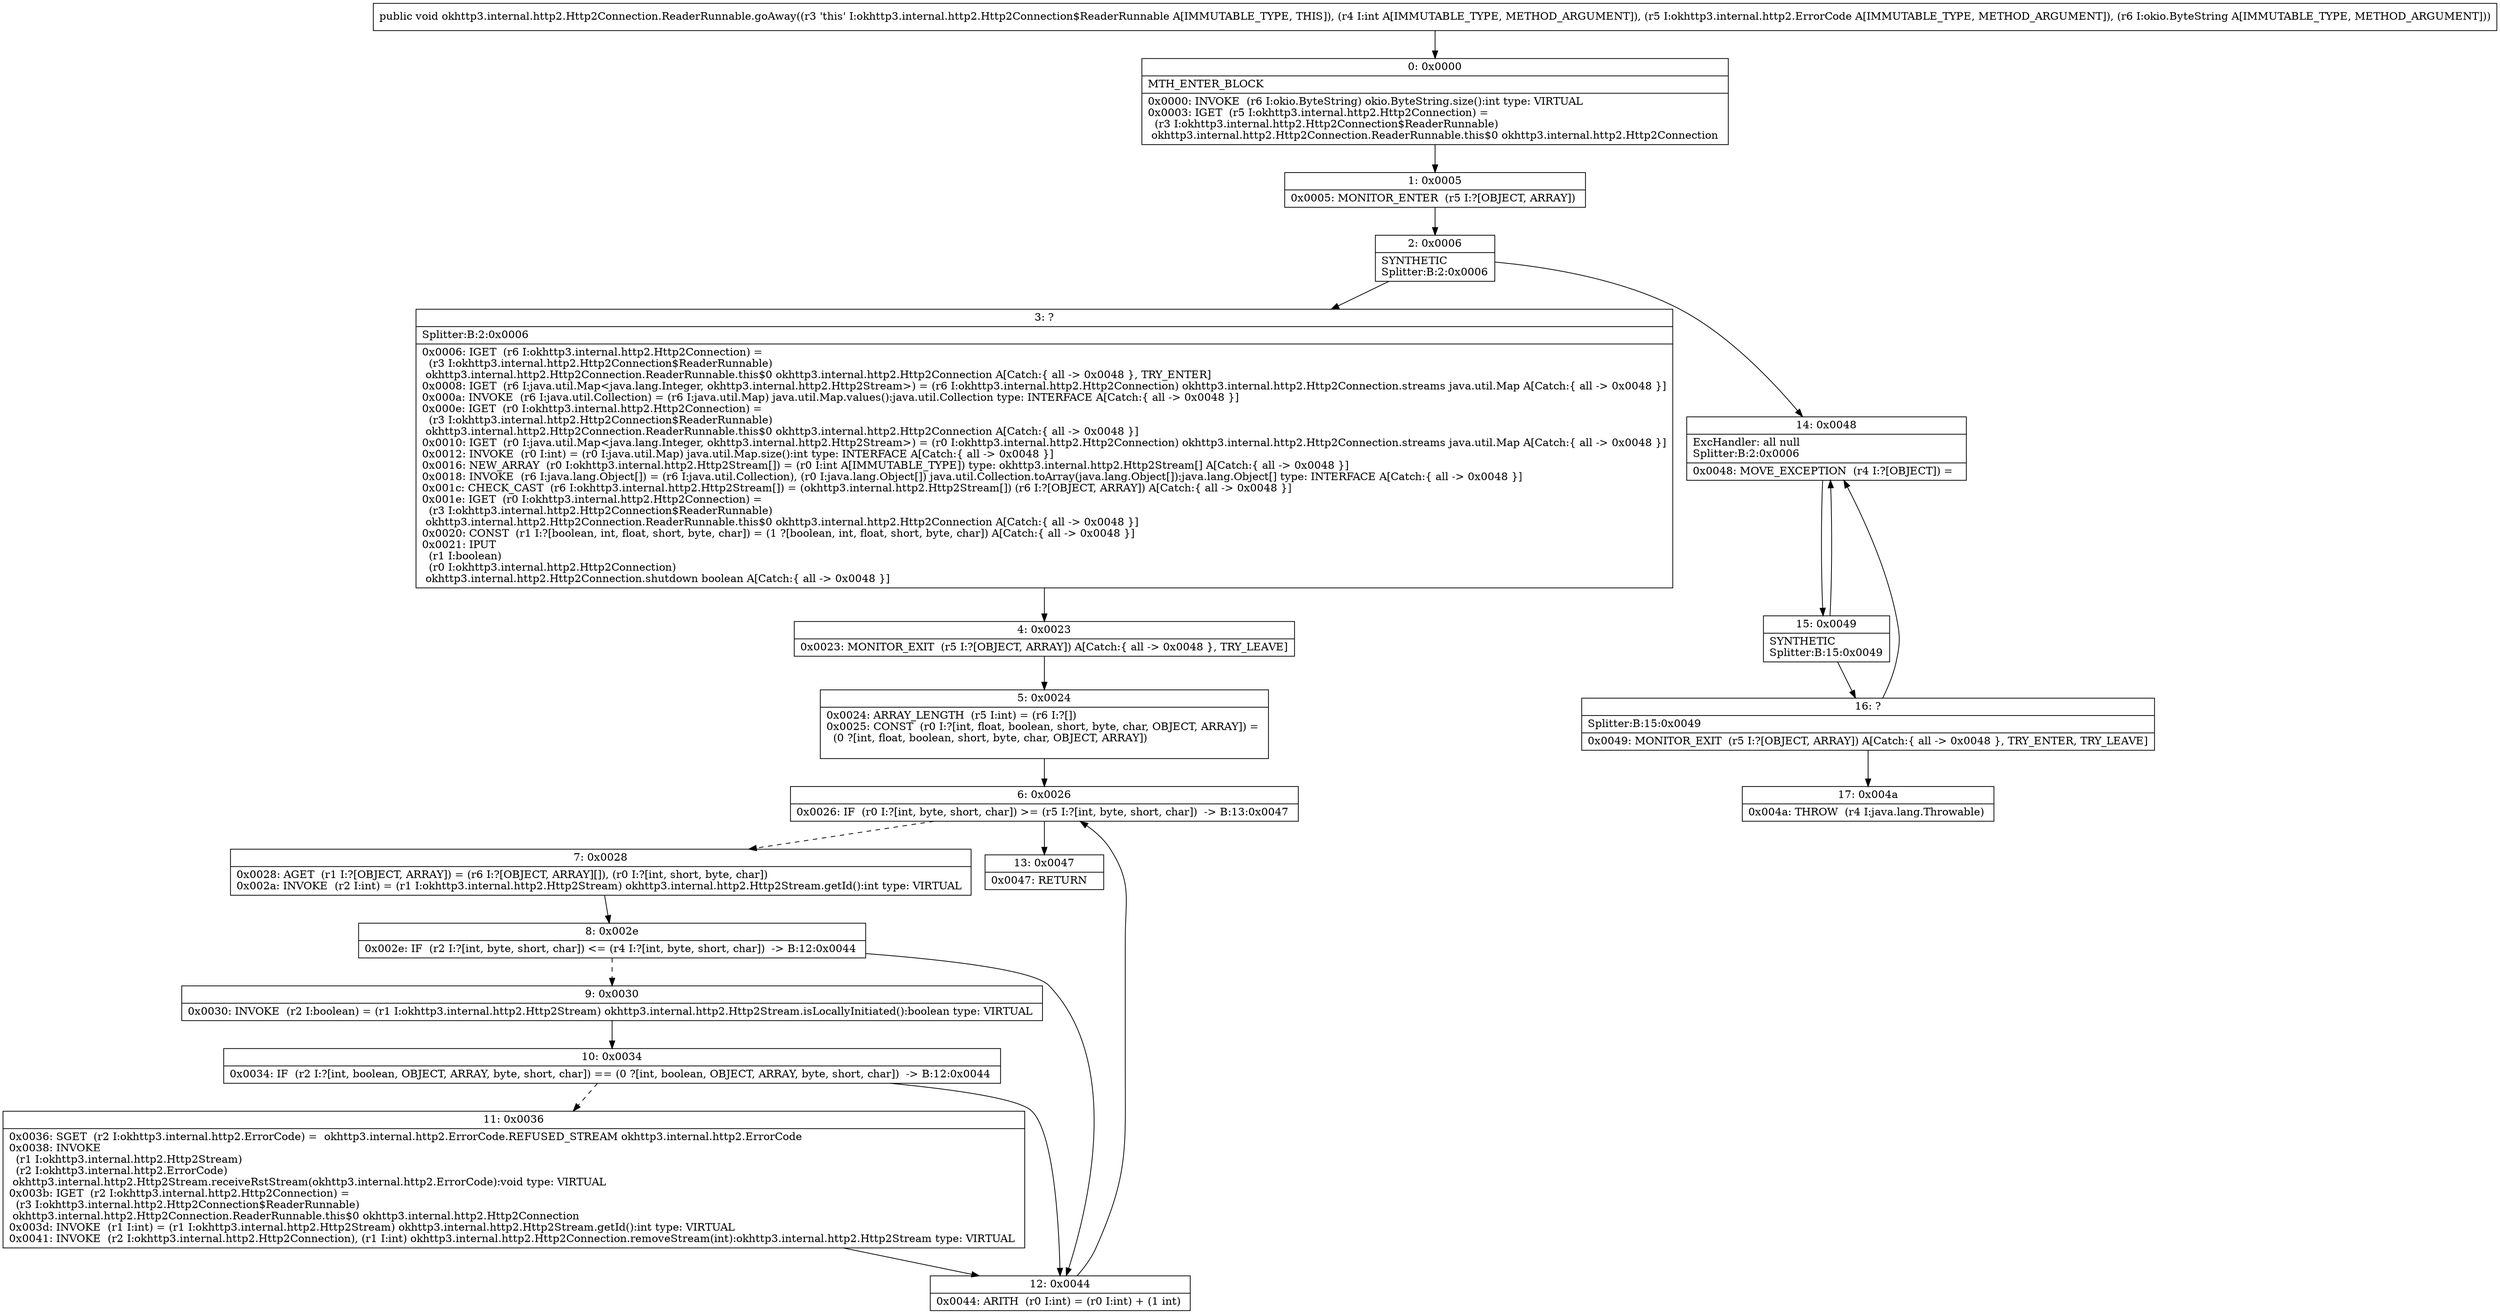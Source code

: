 digraph "CFG forokhttp3.internal.http2.Http2Connection.ReaderRunnable.goAway(ILokhttp3\/internal\/http2\/ErrorCode;Lokio\/ByteString;)V" {
Node_0 [shape=record,label="{0\:\ 0x0000|MTH_ENTER_BLOCK\l|0x0000: INVOKE  (r6 I:okio.ByteString) okio.ByteString.size():int type: VIRTUAL \l0x0003: IGET  (r5 I:okhttp3.internal.http2.Http2Connection) = \l  (r3 I:okhttp3.internal.http2.Http2Connection$ReaderRunnable)\l okhttp3.internal.http2.Http2Connection.ReaderRunnable.this$0 okhttp3.internal.http2.Http2Connection \l}"];
Node_1 [shape=record,label="{1\:\ 0x0005|0x0005: MONITOR_ENTER  (r5 I:?[OBJECT, ARRAY]) \l}"];
Node_2 [shape=record,label="{2\:\ 0x0006|SYNTHETIC\lSplitter:B:2:0x0006\l}"];
Node_3 [shape=record,label="{3\:\ ?|Splitter:B:2:0x0006\l|0x0006: IGET  (r6 I:okhttp3.internal.http2.Http2Connection) = \l  (r3 I:okhttp3.internal.http2.Http2Connection$ReaderRunnable)\l okhttp3.internal.http2.Http2Connection.ReaderRunnable.this$0 okhttp3.internal.http2.Http2Connection A[Catch:\{ all \-\> 0x0048 \}, TRY_ENTER]\l0x0008: IGET  (r6 I:java.util.Map\<java.lang.Integer, okhttp3.internal.http2.Http2Stream\>) = (r6 I:okhttp3.internal.http2.Http2Connection) okhttp3.internal.http2.Http2Connection.streams java.util.Map A[Catch:\{ all \-\> 0x0048 \}]\l0x000a: INVOKE  (r6 I:java.util.Collection) = (r6 I:java.util.Map) java.util.Map.values():java.util.Collection type: INTERFACE A[Catch:\{ all \-\> 0x0048 \}]\l0x000e: IGET  (r0 I:okhttp3.internal.http2.Http2Connection) = \l  (r3 I:okhttp3.internal.http2.Http2Connection$ReaderRunnable)\l okhttp3.internal.http2.Http2Connection.ReaderRunnable.this$0 okhttp3.internal.http2.Http2Connection A[Catch:\{ all \-\> 0x0048 \}]\l0x0010: IGET  (r0 I:java.util.Map\<java.lang.Integer, okhttp3.internal.http2.Http2Stream\>) = (r0 I:okhttp3.internal.http2.Http2Connection) okhttp3.internal.http2.Http2Connection.streams java.util.Map A[Catch:\{ all \-\> 0x0048 \}]\l0x0012: INVOKE  (r0 I:int) = (r0 I:java.util.Map) java.util.Map.size():int type: INTERFACE A[Catch:\{ all \-\> 0x0048 \}]\l0x0016: NEW_ARRAY  (r0 I:okhttp3.internal.http2.Http2Stream[]) = (r0 I:int A[IMMUTABLE_TYPE]) type: okhttp3.internal.http2.Http2Stream[] A[Catch:\{ all \-\> 0x0048 \}]\l0x0018: INVOKE  (r6 I:java.lang.Object[]) = (r6 I:java.util.Collection), (r0 I:java.lang.Object[]) java.util.Collection.toArray(java.lang.Object[]):java.lang.Object[] type: INTERFACE A[Catch:\{ all \-\> 0x0048 \}]\l0x001c: CHECK_CAST  (r6 I:okhttp3.internal.http2.Http2Stream[]) = (okhttp3.internal.http2.Http2Stream[]) (r6 I:?[OBJECT, ARRAY]) A[Catch:\{ all \-\> 0x0048 \}]\l0x001e: IGET  (r0 I:okhttp3.internal.http2.Http2Connection) = \l  (r3 I:okhttp3.internal.http2.Http2Connection$ReaderRunnable)\l okhttp3.internal.http2.Http2Connection.ReaderRunnable.this$0 okhttp3.internal.http2.Http2Connection A[Catch:\{ all \-\> 0x0048 \}]\l0x0020: CONST  (r1 I:?[boolean, int, float, short, byte, char]) = (1 ?[boolean, int, float, short, byte, char]) A[Catch:\{ all \-\> 0x0048 \}]\l0x0021: IPUT  \l  (r1 I:boolean)\l  (r0 I:okhttp3.internal.http2.Http2Connection)\l okhttp3.internal.http2.Http2Connection.shutdown boolean A[Catch:\{ all \-\> 0x0048 \}]\l}"];
Node_4 [shape=record,label="{4\:\ 0x0023|0x0023: MONITOR_EXIT  (r5 I:?[OBJECT, ARRAY]) A[Catch:\{ all \-\> 0x0048 \}, TRY_LEAVE]\l}"];
Node_5 [shape=record,label="{5\:\ 0x0024|0x0024: ARRAY_LENGTH  (r5 I:int) = (r6 I:?[]) \l0x0025: CONST  (r0 I:?[int, float, boolean, short, byte, char, OBJECT, ARRAY]) = \l  (0 ?[int, float, boolean, short, byte, char, OBJECT, ARRAY])\l \l}"];
Node_6 [shape=record,label="{6\:\ 0x0026|0x0026: IF  (r0 I:?[int, byte, short, char]) \>= (r5 I:?[int, byte, short, char])  \-\> B:13:0x0047 \l}"];
Node_7 [shape=record,label="{7\:\ 0x0028|0x0028: AGET  (r1 I:?[OBJECT, ARRAY]) = (r6 I:?[OBJECT, ARRAY][]), (r0 I:?[int, short, byte, char]) \l0x002a: INVOKE  (r2 I:int) = (r1 I:okhttp3.internal.http2.Http2Stream) okhttp3.internal.http2.Http2Stream.getId():int type: VIRTUAL \l}"];
Node_8 [shape=record,label="{8\:\ 0x002e|0x002e: IF  (r2 I:?[int, byte, short, char]) \<= (r4 I:?[int, byte, short, char])  \-\> B:12:0x0044 \l}"];
Node_9 [shape=record,label="{9\:\ 0x0030|0x0030: INVOKE  (r2 I:boolean) = (r1 I:okhttp3.internal.http2.Http2Stream) okhttp3.internal.http2.Http2Stream.isLocallyInitiated():boolean type: VIRTUAL \l}"];
Node_10 [shape=record,label="{10\:\ 0x0034|0x0034: IF  (r2 I:?[int, boolean, OBJECT, ARRAY, byte, short, char]) == (0 ?[int, boolean, OBJECT, ARRAY, byte, short, char])  \-\> B:12:0x0044 \l}"];
Node_11 [shape=record,label="{11\:\ 0x0036|0x0036: SGET  (r2 I:okhttp3.internal.http2.ErrorCode) =  okhttp3.internal.http2.ErrorCode.REFUSED_STREAM okhttp3.internal.http2.ErrorCode \l0x0038: INVOKE  \l  (r1 I:okhttp3.internal.http2.Http2Stream)\l  (r2 I:okhttp3.internal.http2.ErrorCode)\l okhttp3.internal.http2.Http2Stream.receiveRstStream(okhttp3.internal.http2.ErrorCode):void type: VIRTUAL \l0x003b: IGET  (r2 I:okhttp3.internal.http2.Http2Connection) = \l  (r3 I:okhttp3.internal.http2.Http2Connection$ReaderRunnable)\l okhttp3.internal.http2.Http2Connection.ReaderRunnable.this$0 okhttp3.internal.http2.Http2Connection \l0x003d: INVOKE  (r1 I:int) = (r1 I:okhttp3.internal.http2.Http2Stream) okhttp3.internal.http2.Http2Stream.getId():int type: VIRTUAL \l0x0041: INVOKE  (r2 I:okhttp3.internal.http2.Http2Connection), (r1 I:int) okhttp3.internal.http2.Http2Connection.removeStream(int):okhttp3.internal.http2.Http2Stream type: VIRTUAL \l}"];
Node_12 [shape=record,label="{12\:\ 0x0044|0x0044: ARITH  (r0 I:int) = (r0 I:int) + (1 int) \l}"];
Node_13 [shape=record,label="{13\:\ 0x0047|0x0047: RETURN   \l}"];
Node_14 [shape=record,label="{14\:\ 0x0048|ExcHandler: all null\lSplitter:B:2:0x0006\l|0x0048: MOVE_EXCEPTION  (r4 I:?[OBJECT]) =  \l}"];
Node_15 [shape=record,label="{15\:\ 0x0049|SYNTHETIC\lSplitter:B:15:0x0049\l}"];
Node_16 [shape=record,label="{16\:\ ?|Splitter:B:15:0x0049\l|0x0049: MONITOR_EXIT  (r5 I:?[OBJECT, ARRAY]) A[Catch:\{ all \-\> 0x0048 \}, TRY_ENTER, TRY_LEAVE]\l}"];
Node_17 [shape=record,label="{17\:\ 0x004a|0x004a: THROW  (r4 I:java.lang.Throwable) \l}"];
MethodNode[shape=record,label="{public void okhttp3.internal.http2.Http2Connection.ReaderRunnable.goAway((r3 'this' I:okhttp3.internal.http2.Http2Connection$ReaderRunnable A[IMMUTABLE_TYPE, THIS]), (r4 I:int A[IMMUTABLE_TYPE, METHOD_ARGUMENT]), (r5 I:okhttp3.internal.http2.ErrorCode A[IMMUTABLE_TYPE, METHOD_ARGUMENT]), (r6 I:okio.ByteString A[IMMUTABLE_TYPE, METHOD_ARGUMENT])) }"];
MethodNode -> Node_0;
Node_0 -> Node_1;
Node_1 -> Node_2;
Node_2 -> Node_3;
Node_2 -> Node_14;
Node_3 -> Node_4;
Node_4 -> Node_5;
Node_5 -> Node_6;
Node_6 -> Node_7[style=dashed];
Node_6 -> Node_13;
Node_7 -> Node_8;
Node_8 -> Node_9[style=dashed];
Node_8 -> Node_12;
Node_9 -> Node_10;
Node_10 -> Node_11[style=dashed];
Node_10 -> Node_12;
Node_11 -> Node_12;
Node_12 -> Node_6;
Node_14 -> Node_15;
Node_15 -> Node_16;
Node_15 -> Node_14;
Node_16 -> Node_17;
Node_16 -> Node_14;
}

